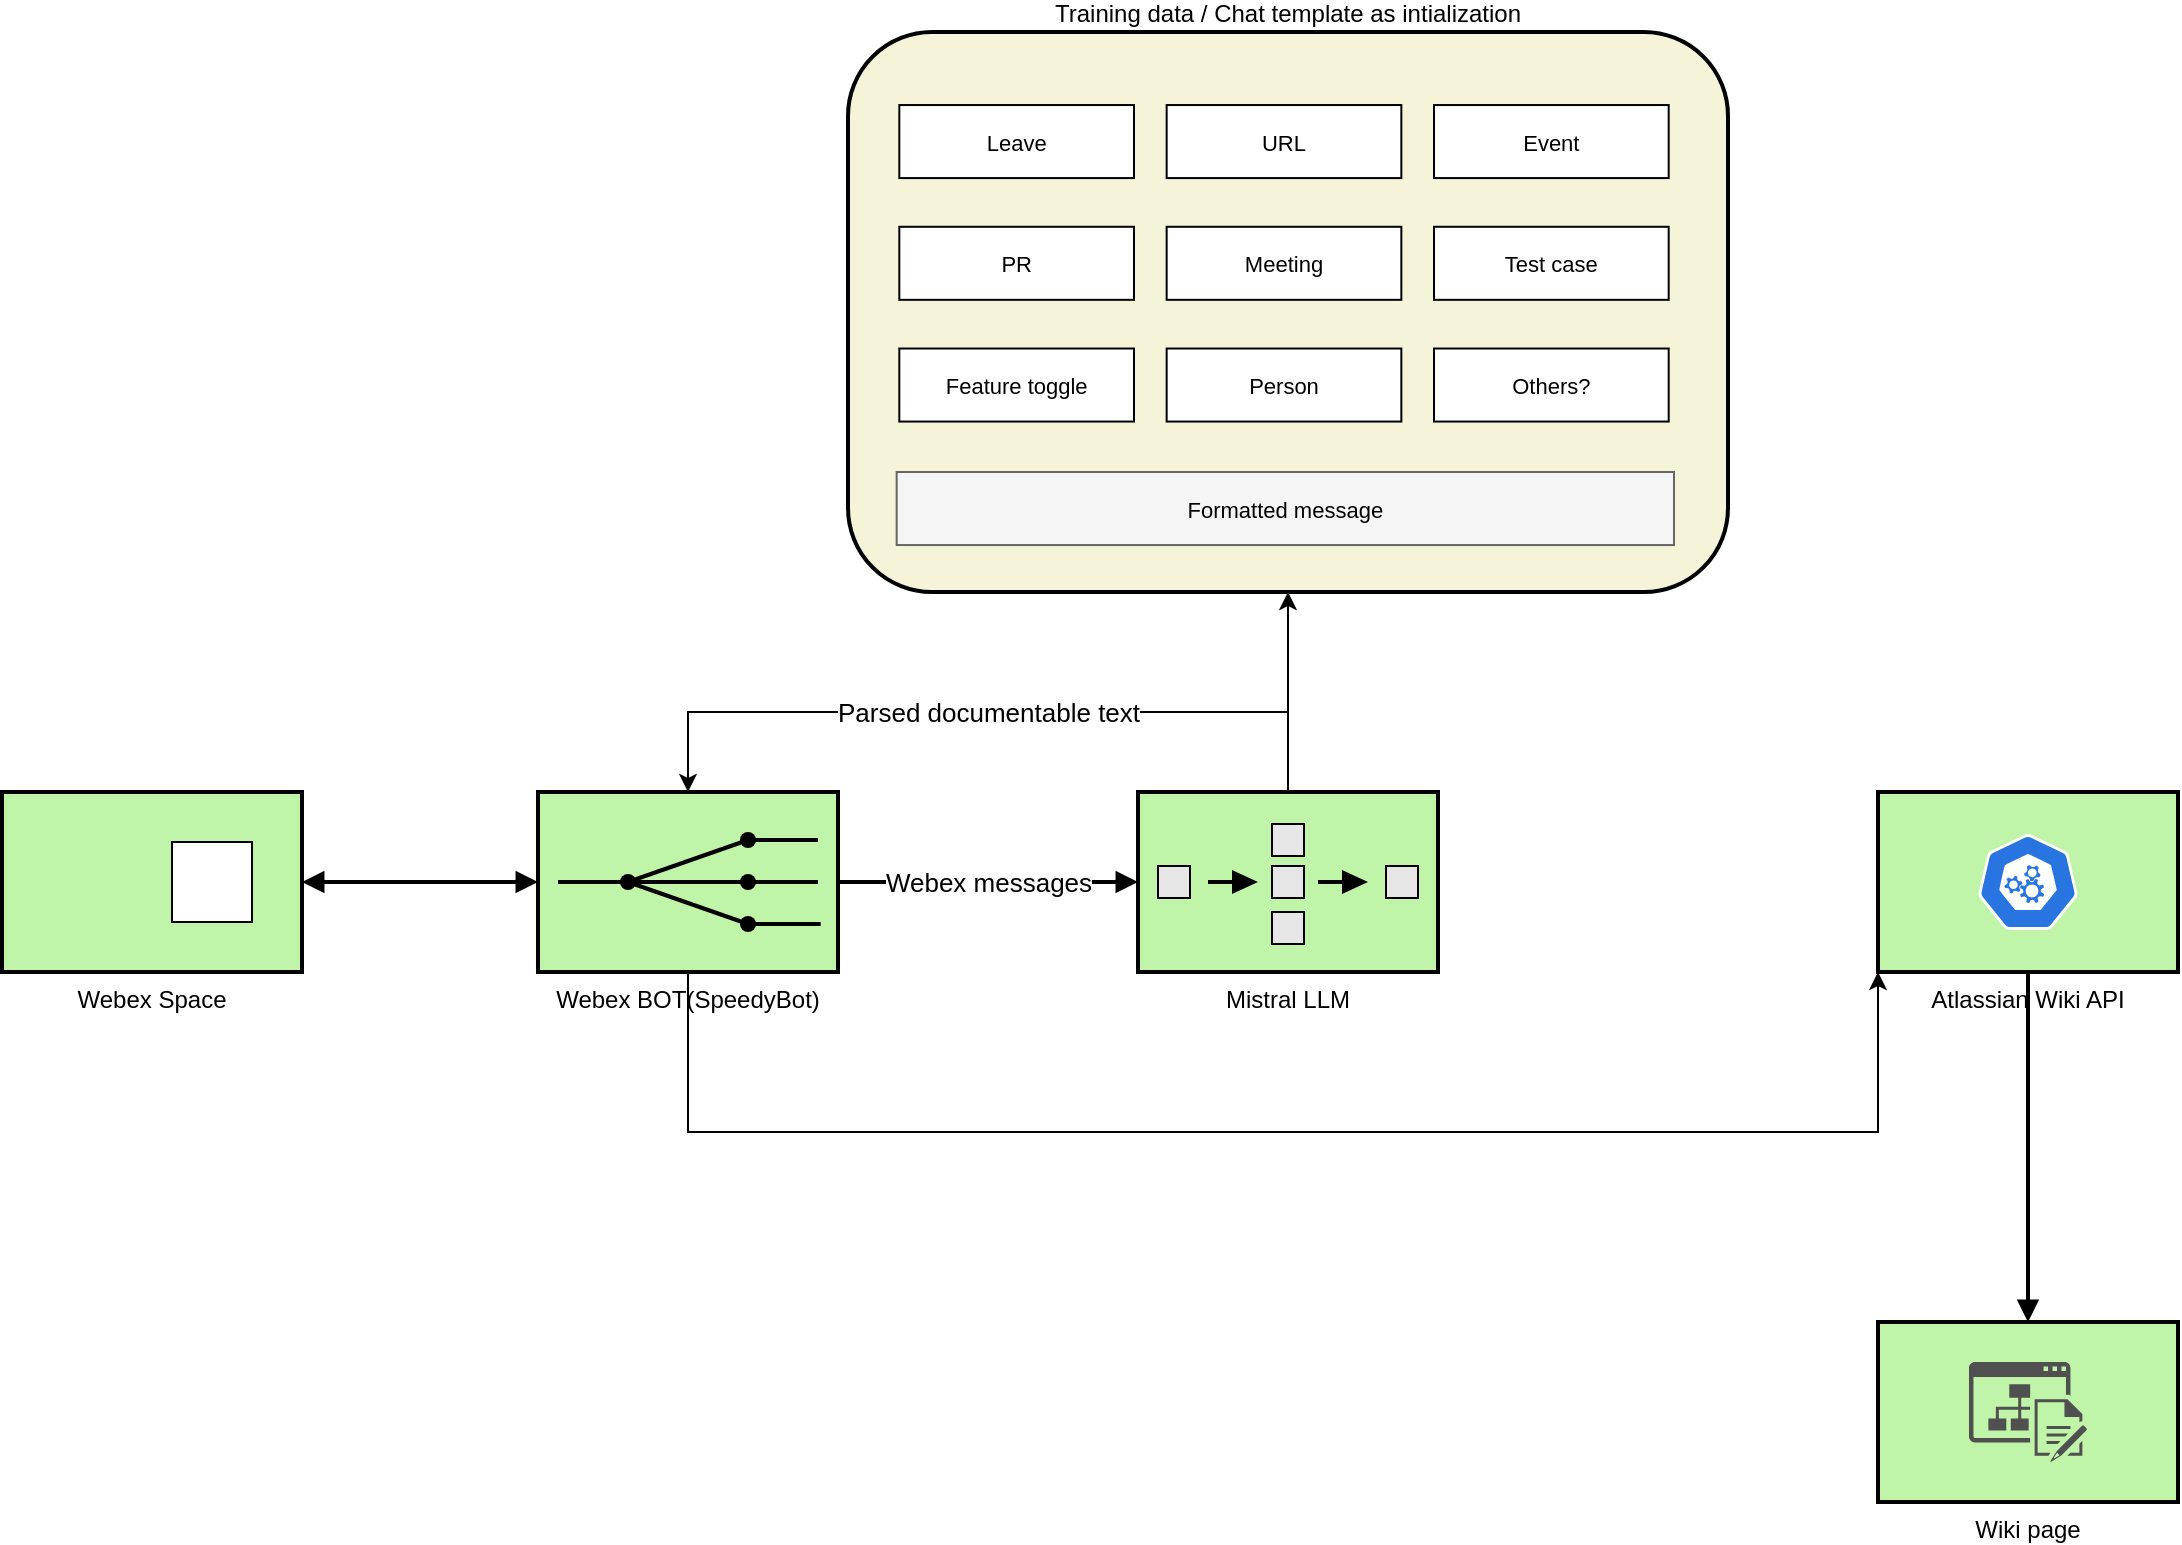 <mxfile version="24.1.0" type="github">
  <diagram name="Page-1" id="74b105a0-9070-1c63-61bc-23e55f88626e">
    <mxGraphModel dx="1569" dy="1092" grid="1" gridSize="10" guides="1" tooltips="1" connect="1" arrows="1" fold="1" page="1" pageScale="1.5" pageWidth="1169" pageHeight="826" background="none" math="0" shadow="0">
      <root>
        <mxCell id="0" style=";html=1;" />
        <mxCell id="1" style=";html=1;" parent="0" />
        <mxCell id="10b056a9c633e61c-19" value="&lt;font style=&quot;font-size: 13px;&quot;&gt;Webex messages&lt;/font&gt;" style="edgeStyle=orthogonalEdgeStyle;rounded=0;html=1;endArrow=block;endFill=1;jettySize=auto;orthogonalLoop=1;strokeWidth=2;startArrow=none;startFill=0;" parent="1" source="10b056a9c633e61c-2" target="OXvvBqYcgBK15INRSdvP-29" edge="1">
          <mxGeometry relative="1" as="geometry">
            <Array as="points">
              <mxPoint x="735" y="635" />
            </Array>
            <mxPoint x="735" y="430" as="targetPoint" />
          </mxGeometry>
        </mxCell>
        <mxCell id="iPaxALjcVpoltG5sylIj-11" style="edgeStyle=orthogonalEdgeStyle;rounded=0;orthogonalLoop=1;jettySize=auto;html=1;exitX=0.5;exitY=1;exitDx=0;exitDy=0;exitPerimeter=0;entryX=0;entryY=1;entryDx=0;entryDy=0;" edge="1" parent="1" source="10b056a9c633e61c-2" target="10b056a9c633e61c-8">
          <mxGeometry relative="1" as="geometry">
            <mxPoint x="590" y="770" as="sourcePoint" />
            <mxPoint x="1110" y="770" as="targetPoint" />
            <Array as="points">
              <mxPoint x="515" y="760" />
              <mxPoint x="1110" y="760" />
            </Array>
          </mxGeometry>
        </mxCell>
        <mxCell id="10b056a9c633e61c-2" value="Webex BOT(SpeedyBot)" style="strokeWidth=2;dashed=0;align=center;fontSize=12;fillColor=#c0f5a9;verticalLabelPosition=bottom;verticalAlign=top;shape=mxgraph.eip.recipient_list;" parent="1" vertex="1">
          <mxGeometry x="440" y="590" width="150" height="90" as="geometry" />
        </mxCell>
        <mxCell id="10b056a9c633e61c-17" style="edgeStyle=orthogonalEdgeStyle;rounded=0;html=1;endArrow=block;endFill=1;jettySize=auto;orthogonalLoop=1;strokeWidth=2;startArrow=block;startFill=1;entryX=0;entryY=0.5;entryDx=0;entryDy=0;entryPerimeter=0;" parent="1" source="10b056a9c633e61c-4" target="10b056a9c633e61c-2" edge="1">
          <mxGeometry relative="1" as="geometry">
            <mxPoint x="382" y="635" as="targetPoint" />
          </mxGeometry>
        </mxCell>
        <mxCell id="10b056a9c633e61c-4" value="Webex Space" style="strokeWidth=2;dashed=0;align=center;fontSize=12;shape=rect;verticalLabelPosition=bottom;verticalAlign=top;fillColor=#c0f5a9" parent="1" vertex="1">
          <mxGeometry x="172" y="590" width="150" height="90" as="geometry" />
        </mxCell>
        <mxCell id="10b056a9c633e61c-5" value="" style="strokeWidth=1;dashed=0;align=center;fontSize=8;shape=rect;fillColor=#ffffff;strokeColor=#000000;" parent="10b056a9c633e61c-4" vertex="1">
          <mxGeometry x="85" y="25" width="40" height="40" as="geometry" />
        </mxCell>
        <mxCell id="OXvvBqYcgBK15INRSdvP-6" value="Training data / Chat template as intialization" style="strokeWidth=2;dashed=0;align=center;fontSize=12;shape=rect;verticalLabelPosition=top;verticalAlign=bottom;fillColor=#F5F4D8;labelPosition=center;rounded=1;shadow=0;" parent="1" vertex="1">
          <mxGeometry x="595" y="210" width="440" height="280" as="geometry" />
        </mxCell>
        <mxCell id="OXvvBqYcgBK15INRSdvP-8" value="Leave" style="strokeWidth=1;dashed=0;align=center;fontSize=11;shape=rect;fillColor=#ffffff;strokeColor=#000000;" parent="OXvvBqYcgBK15INRSdvP-6" vertex="1">
          <mxGeometry x="25.66" y="36.522" width="117.34" height="36.522" as="geometry" />
        </mxCell>
        <mxCell id="OXvvBqYcgBK15INRSdvP-9" value="URL" style="strokeWidth=1;dashed=0;align=center;fontSize=11;shape=rect;fillColor=#ffffff;strokeColor=#000000;" parent="OXvvBqYcgBK15INRSdvP-6" vertex="1">
          <mxGeometry x="159.33" y="36.522" width="117.34" height="36.522" as="geometry" />
        </mxCell>
        <mxCell id="OXvvBqYcgBK15INRSdvP-10" value="Event" style="strokeWidth=1;dashed=0;align=center;fontSize=11;shape=rect;fillColor=#ffffff;strokeColor=#000000;" parent="OXvvBqYcgBK15INRSdvP-6" vertex="1">
          <mxGeometry x="293.0" y="36.522" width="117.34" height="36.522" as="geometry" />
        </mxCell>
        <mxCell id="OXvvBqYcgBK15INRSdvP-13" value="Test case" style="strokeWidth=1;dashed=0;align=center;fontSize=11;shape=rect;fillColor=#ffffff;strokeColor=#000000;" parent="OXvvBqYcgBK15INRSdvP-6" vertex="1">
          <mxGeometry x="293.0" y="97.391" width="117.34" height="36.522" as="geometry" />
        </mxCell>
        <mxCell id="OXvvBqYcgBK15INRSdvP-14" value="Meeting" style="strokeWidth=1;dashed=0;align=center;fontSize=11;shape=rect;fillColor=#ffffff;strokeColor=#000000;" parent="OXvvBqYcgBK15INRSdvP-6" vertex="1">
          <mxGeometry x="159.33" y="97.391" width="117.34" height="36.522" as="geometry" />
        </mxCell>
        <mxCell id="OXvvBqYcgBK15INRSdvP-15" value="PR" style="strokeWidth=1;dashed=0;align=center;fontSize=11;shape=rect;fillColor=#ffffff;strokeColor=#000000;" parent="OXvvBqYcgBK15INRSdvP-6" vertex="1">
          <mxGeometry x="25.66" y="97.391" width="117.34" height="36.522" as="geometry" />
        </mxCell>
        <mxCell id="OXvvBqYcgBK15INRSdvP-16" value="Others?" style="strokeWidth=1;dashed=0;align=center;fontSize=11;shape=rect;fillColor=#ffffff;strokeColor=#000000;" parent="OXvvBqYcgBK15INRSdvP-6" vertex="1">
          <mxGeometry x="293.0" y="158.261" width="117.34" height="36.522" as="geometry" />
        </mxCell>
        <mxCell id="OXvvBqYcgBK15INRSdvP-17" value="Person" style="strokeWidth=1;dashed=0;align=center;fontSize=11;shape=rect;fillColor=#ffffff;strokeColor=#000000;" parent="OXvvBqYcgBK15INRSdvP-6" vertex="1">
          <mxGeometry x="159.33" y="158.261" width="117.34" height="36.522" as="geometry" />
        </mxCell>
        <mxCell id="OXvvBqYcgBK15INRSdvP-18" value="Feature toggle" style="strokeWidth=1;dashed=0;align=center;fontSize=11;shape=rect;fillColor=#ffffff;strokeColor=#000000;" parent="OXvvBqYcgBK15INRSdvP-6" vertex="1">
          <mxGeometry x="25.66" y="158.261" width="117.34" height="36.522" as="geometry" />
        </mxCell>
        <mxCell id="OXvvBqYcgBK15INRSdvP-31" value="Formatted message" style="strokeWidth=1;dashed=0;align=center;fontSize=11;shape=rect;fillColor=#f5f5f5;strokeColor=#666666;fontColor=#030303;" parent="OXvvBqYcgBK15INRSdvP-6" vertex="1">
          <mxGeometry x="24.33" y="220" width="388.67" height="36.52" as="geometry" />
        </mxCell>
        <mxCell id="iPaxALjcVpoltG5sylIj-8" style="edgeStyle=orthogonalEdgeStyle;rounded=0;orthogonalLoop=1;jettySize=auto;html=1;entryX=0.5;entryY=1;entryDx=0;entryDy=0;" edge="1" parent="1" source="OXvvBqYcgBK15INRSdvP-29" target="OXvvBqYcgBK15INRSdvP-6">
          <mxGeometry relative="1" as="geometry" />
        </mxCell>
        <mxCell id="OXvvBqYcgBK15INRSdvP-29" value="Mistral LLM" style="strokeWidth=2;dashed=0;align=center;fontSize=12;fillColor=#c0f5a9;verticalLabelPosition=bottom;verticalAlign=top;shape=mxgraph.eip.composed_message_processor;labelPosition=center;" parent="1" vertex="1">
          <mxGeometry x="740" y="590" width="150" height="90" as="geometry" />
        </mxCell>
        <mxCell id="10b056a9c633e61c-23" style="edgeStyle=orthogonalEdgeStyle;rounded=0;html=1;endArrow=block;endFill=1;jettySize=auto;orthogonalLoop=1;strokeWidth=2;startArrow=none;startFill=0;entryX=0.5;entryY=0;entryDx=0;entryDy=0;" parent="1" source="10b056a9c633e61c-8" target="OXvvBqYcgBK15INRSdvP-24" edge="1">
          <mxGeometry relative="1" as="geometry">
            <mxPoint x="1240" y="510" as="targetPoint" />
            <Array as="points">
              <mxPoint x="1185" y="825" />
              <mxPoint x="1185" y="825" />
            </Array>
          </mxGeometry>
        </mxCell>
        <mxCell id="10b056a9c633e61c-8" value="Atlassian Wiki API" style="strokeWidth=2;dashed=0;align=center;fontSize=12;shape=rect;verticalLabelPosition=bottom;verticalAlign=top;fillColor=#c0f5a9" parent="1" vertex="1">
          <mxGeometry x="1110" y="590" width="150" height="90" as="geometry" />
        </mxCell>
        <mxCell id="OXvvBqYcgBK15INRSdvP-22" value="" style="aspect=fixed;sketch=0;html=1;dashed=0;whitespace=wrap;fillColor=#2875E2;strokeColor=#ffffff;points=[[0.005,0.63,0],[0.1,0.2,0],[0.9,0.2,0],[0.5,0,0],[0.995,0.63,0],[0.72,0.99,0],[0.5,1,0],[0.28,0.99,0]];shape=mxgraph.kubernetes.icon2;prIcon=api" parent="1" vertex="1">
          <mxGeometry x="1160" y="611" width="50" height="48" as="geometry" />
        </mxCell>
        <mxCell id="OXvvBqYcgBK15INRSdvP-26" value="" style="group" parent="1" vertex="1" connectable="0">
          <mxGeometry x="1110" y="855" width="150" height="90" as="geometry" />
        </mxCell>
        <mxCell id="OXvvBqYcgBK15INRSdvP-27" value="" style="group" parent="OXvvBqYcgBK15INRSdvP-26" vertex="1" connectable="0">
          <mxGeometry width="150" height="90" as="geometry" />
        </mxCell>
        <mxCell id="OXvvBqYcgBK15INRSdvP-24" value="Wiki page" style="strokeWidth=2;dashed=0;align=center;fontSize=12;shape=rect;verticalLabelPosition=bottom;verticalAlign=top;fillColor=#c0f5a9" parent="OXvvBqYcgBK15INRSdvP-27" vertex="1">
          <mxGeometry width="150" height="90" as="geometry" />
        </mxCell>
        <mxCell id="OXvvBqYcgBK15INRSdvP-23" value="" style="sketch=0;pointerEvents=1;shadow=0;dashed=0;html=1;strokeColor=none;fillColor=#505050;labelPosition=center;verticalLabelPosition=bottom;verticalAlign=top;outlineConnect=0;align=center;shape=mxgraph.office.sites.wiki_site;" parent="OXvvBqYcgBK15INRSdvP-27" vertex="1">
          <mxGeometry x="45.5" y="20" width="59" height="50" as="geometry" />
        </mxCell>
        <mxCell id="iPaxALjcVpoltG5sylIj-5" value="&lt;font style=&quot;font-size: 13px;&quot;&gt;Parsed documentable text&lt;/font&gt;" style="edgeStyle=orthogonalEdgeStyle;rounded=0;orthogonalLoop=1;jettySize=auto;html=1;entryX=0.5;entryY=0;entryDx=0;entryDy=0;entryPerimeter=0;" edge="1" parent="1" source="OXvvBqYcgBK15INRSdvP-29" target="10b056a9c633e61c-2">
          <mxGeometry relative="1" as="geometry">
            <Array as="points">
              <mxPoint x="815" y="550" />
              <mxPoint x="515" y="550" />
            </Array>
          </mxGeometry>
        </mxCell>
      </root>
    </mxGraphModel>
  </diagram>
</mxfile>
